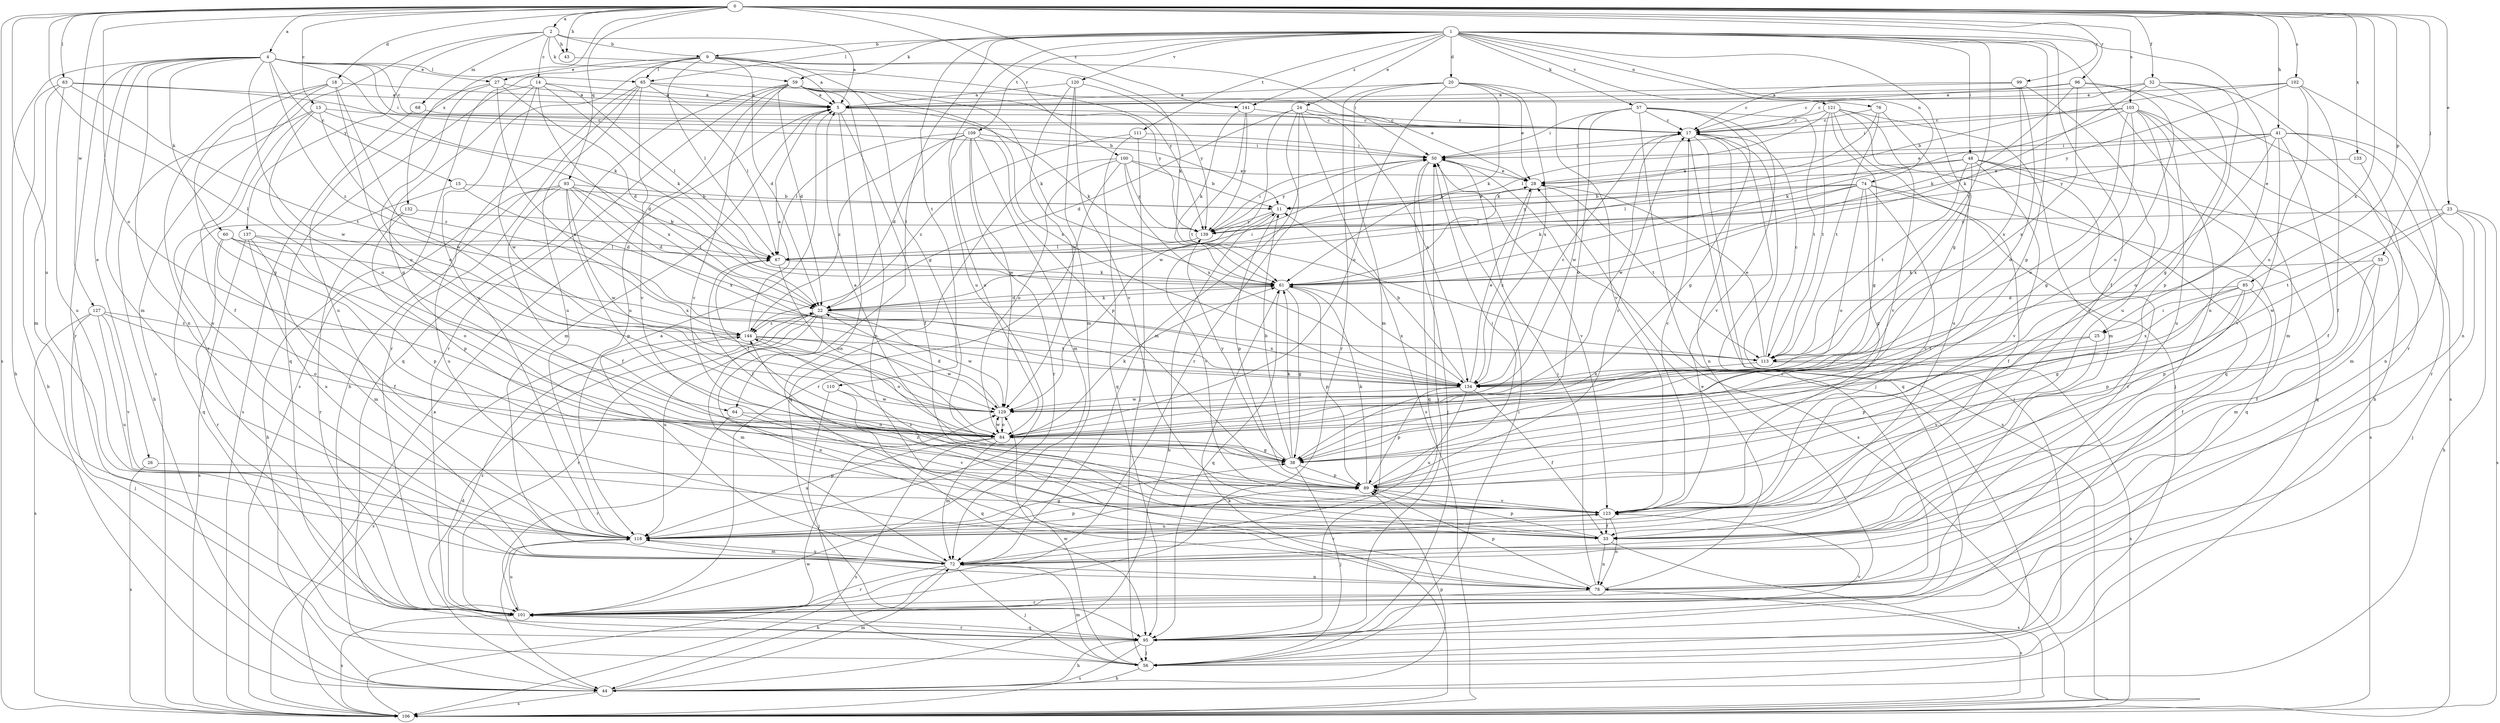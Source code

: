 strict digraph  {
0;
1;
2;
4;
5;
9;
11;
13;
14;
15;
17;
18;
20;
22;
23;
24;
25;
26;
27;
28;
32;
33;
38;
41;
43;
44;
48;
50;
55;
56;
57;
59;
60;
61;
63;
64;
65;
67;
68;
72;
74;
76;
78;
84;
85;
89;
93;
95;
96;
99;
100;
101;
102;
103;
106;
109;
110;
111;
113;
118;
120;
121;
123;
127;
129;
132;
133;
134;
137;
139;
141;
144;
0 -> 2  [label=a];
0 -> 4  [label=a];
0 -> 13  [label=c];
0 -> 18  [label=d];
0 -> 23  [label=e];
0 -> 32  [label=f];
0 -> 41  [label=h];
0 -> 43  [label=h];
0 -> 55  [label=j];
0 -> 63  [label=l];
0 -> 64  [label=l];
0 -> 84  [label=o];
0 -> 85  [label=p];
0 -> 93  [label=q];
0 -> 96  [label=r];
0 -> 99  [label=r];
0 -> 100  [label=r];
0 -> 102  [label=s];
0 -> 103  [label=s];
0 -> 106  [label=s];
0 -> 118  [label=u];
0 -> 127  [label=w];
0 -> 132  [label=x];
0 -> 133  [label=x];
0 -> 134  [label=x];
0 -> 141  [label=z];
1 -> 9  [label=b];
1 -> 20  [label=d];
1 -> 24  [label=e];
1 -> 25  [label=e];
1 -> 33  [label=f];
1 -> 38  [label=g];
1 -> 48  [label=i];
1 -> 57  [label=k];
1 -> 59  [label=k];
1 -> 64  [label=l];
1 -> 65  [label=l];
1 -> 74  [label=n];
1 -> 76  [label=n];
1 -> 78  [label=n];
1 -> 89  [label=p];
1 -> 109  [label=t];
1 -> 110  [label=t];
1 -> 111  [label=t];
1 -> 113  [label=t];
1 -> 118  [label=u];
1 -> 120  [label=v];
1 -> 121  [label=v];
1 -> 141  [label=z];
2 -> 5  [label=a];
2 -> 9  [label=b];
2 -> 14  [label=c];
2 -> 43  [label=h];
2 -> 59  [label=k];
2 -> 68  [label=m];
2 -> 106  [label=s];
2 -> 137  [label=y];
4 -> 15  [label=c];
4 -> 17  [label=c];
4 -> 26  [label=e];
4 -> 27  [label=e];
4 -> 44  [label=h];
4 -> 50  [label=i];
4 -> 60  [label=k];
4 -> 61  [label=k];
4 -> 65  [label=l];
4 -> 72  [label=m];
4 -> 78  [label=n];
4 -> 101  [label=r];
4 -> 129  [label=w];
4 -> 144  [label=z];
5 -> 17  [label=c];
5 -> 33  [label=f];
5 -> 61  [label=k];
5 -> 72  [label=m];
5 -> 78  [label=n];
9 -> 5  [label=a];
9 -> 22  [label=d];
9 -> 27  [label=e];
9 -> 38  [label=g];
9 -> 50  [label=i];
9 -> 61  [label=k];
9 -> 65  [label=l];
9 -> 67  [label=l];
9 -> 106  [label=s];
9 -> 118  [label=u];
11 -> 28  [label=e];
11 -> 89  [label=p];
11 -> 123  [label=v];
11 -> 139  [label=y];
13 -> 17  [label=c];
13 -> 22  [label=d];
13 -> 44  [label=h];
13 -> 84  [label=o];
13 -> 118  [label=u];
13 -> 144  [label=z];
14 -> 5  [label=a];
14 -> 38  [label=g];
14 -> 61  [label=k];
14 -> 67  [label=l];
14 -> 95  [label=q];
14 -> 129  [label=w];
14 -> 134  [label=x];
15 -> 11  [label=b];
15 -> 22  [label=d];
15 -> 95  [label=q];
17 -> 50  [label=i];
17 -> 56  [label=j];
17 -> 78  [label=n];
17 -> 95  [label=q];
17 -> 106  [label=s];
17 -> 129  [label=w];
18 -> 5  [label=a];
18 -> 33  [label=f];
18 -> 38  [label=g];
18 -> 84  [label=o];
18 -> 101  [label=r];
18 -> 129  [label=w];
20 -> 5  [label=a];
20 -> 28  [label=e];
20 -> 61  [label=k];
20 -> 72  [label=m];
20 -> 84  [label=o];
20 -> 101  [label=r];
20 -> 123  [label=v];
20 -> 134  [label=x];
22 -> 50  [label=i];
22 -> 61  [label=k];
22 -> 72  [label=m];
22 -> 78  [label=n];
22 -> 101  [label=r];
22 -> 118  [label=u];
22 -> 129  [label=w];
22 -> 134  [label=x];
22 -> 144  [label=z];
23 -> 44  [label=h];
23 -> 56  [label=j];
23 -> 106  [label=s];
23 -> 113  [label=t];
23 -> 129  [label=w];
23 -> 139  [label=y];
24 -> 17  [label=c];
24 -> 22  [label=d];
24 -> 72  [label=m];
24 -> 101  [label=r];
24 -> 106  [label=s];
24 -> 129  [label=w];
24 -> 134  [label=x];
25 -> 89  [label=p];
25 -> 113  [label=t];
25 -> 123  [label=v];
26 -> 89  [label=p];
26 -> 106  [label=s];
27 -> 5  [label=a];
27 -> 22  [label=d];
27 -> 84  [label=o];
27 -> 118  [label=u];
27 -> 134  [label=x];
28 -> 11  [label=b];
28 -> 113  [label=t];
28 -> 134  [label=x];
32 -> 5  [label=a];
32 -> 17  [label=c];
32 -> 38  [label=g];
32 -> 61  [label=k];
32 -> 89  [label=p];
32 -> 101  [label=r];
33 -> 78  [label=n];
33 -> 89  [label=p];
33 -> 106  [label=s];
33 -> 144  [label=z];
38 -> 5  [label=a];
38 -> 11  [label=b];
38 -> 56  [label=j];
38 -> 61  [label=k];
38 -> 89  [label=p];
38 -> 139  [label=y];
41 -> 28  [label=e];
41 -> 33  [label=f];
41 -> 50  [label=i];
41 -> 78  [label=n];
41 -> 84  [label=o];
41 -> 101  [label=r];
41 -> 123  [label=v];
41 -> 139  [label=y];
43 -> 139  [label=y];
44 -> 11  [label=b];
44 -> 22  [label=d];
44 -> 72  [label=m];
44 -> 89  [label=p];
44 -> 106  [label=s];
48 -> 28  [label=e];
48 -> 67  [label=l];
48 -> 95  [label=q];
48 -> 101  [label=r];
48 -> 106  [label=s];
48 -> 113  [label=t];
48 -> 123  [label=v];
48 -> 134  [label=x];
50 -> 28  [label=e];
50 -> 56  [label=j];
50 -> 95  [label=q];
50 -> 106  [label=s];
50 -> 123  [label=v];
50 -> 139  [label=y];
55 -> 33  [label=f];
55 -> 61  [label=k];
55 -> 72  [label=m];
55 -> 89  [label=p];
56 -> 44  [label=h];
56 -> 50  [label=i];
56 -> 72  [label=m];
56 -> 129  [label=w];
57 -> 17  [label=c];
57 -> 38  [label=g];
57 -> 50  [label=i];
57 -> 56  [label=j];
57 -> 84  [label=o];
57 -> 113  [label=t];
57 -> 123  [label=v];
57 -> 129  [label=w];
59 -> 5  [label=a];
59 -> 22  [label=d];
59 -> 61  [label=k];
59 -> 78  [label=n];
59 -> 95  [label=q];
59 -> 101  [label=r];
59 -> 118  [label=u];
59 -> 123  [label=v];
59 -> 134  [label=x];
59 -> 139  [label=y];
60 -> 33  [label=f];
60 -> 67  [label=l];
60 -> 84  [label=o];
60 -> 101  [label=r];
60 -> 134  [label=x];
61 -> 22  [label=d];
61 -> 38  [label=g];
61 -> 89  [label=p];
61 -> 95  [label=q];
61 -> 134  [label=x];
63 -> 5  [label=a];
63 -> 11  [label=b];
63 -> 44  [label=h];
63 -> 72  [label=m];
63 -> 113  [label=t];
63 -> 118  [label=u];
64 -> 84  [label=o];
64 -> 101  [label=r];
64 -> 123  [label=v];
65 -> 5  [label=a];
65 -> 28  [label=e];
65 -> 44  [label=h];
65 -> 67  [label=l];
65 -> 101  [label=r];
65 -> 118  [label=u];
65 -> 123  [label=v];
67 -> 61  [label=k];
67 -> 84  [label=o];
68 -> 17  [label=c];
68 -> 106  [label=s];
72 -> 5  [label=a];
72 -> 44  [label=h];
72 -> 56  [label=j];
72 -> 78  [label=n];
72 -> 101  [label=r];
72 -> 118  [label=u];
72 -> 123  [label=v];
74 -> 11  [label=b];
74 -> 33  [label=f];
74 -> 38  [label=g];
74 -> 61  [label=k];
74 -> 67  [label=l];
74 -> 84  [label=o];
74 -> 95  [label=q];
74 -> 123  [label=v];
74 -> 139  [label=y];
76 -> 17  [label=c];
76 -> 61  [label=k];
76 -> 113  [label=t];
76 -> 118  [label=u];
78 -> 28  [label=e];
78 -> 50  [label=i];
78 -> 89  [label=p];
78 -> 101  [label=r];
78 -> 106  [label=s];
84 -> 38  [label=g];
84 -> 61  [label=k];
84 -> 67  [label=l];
84 -> 72  [label=m];
84 -> 106  [label=s];
84 -> 118  [label=u];
84 -> 129  [label=w];
85 -> 22  [label=d];
85 -> 33  [label=f];
85 -> 38  [label=g];
85 -> 89  [label=p];
85 -> 134  [label=x];
85 -> 25  [label=i];
89 -> 17  [label=c];
89 -> 50  [label=i];
89 -> 61  [label=k];
89 -> 67  [label=l];
89 -> 123  [label=v];
93 -> 11  [label=b];
93 -> 22  [label=d];
93 -> 33  [label=f];
93 -> 44  [label=h];
93 -> 67  [label=l];
93 -> 89  [label=p];
93 -> 118  [label=u];
93 -> 129  [label=w];
93 -> 134  [label=x];
95 -> 44  [label=h];
95 -> 50  [label=i];
95 -> 56  [label=j];
95 -> 101  [label=r];
95 -> 106  [label=s];
95 -> 123  [label=v];
96 -> 5  [label=a];
96 -> 17  [label=c];
96 -> 61  [label=k];
96 -> 84  [label=o];
96 -> 106  [label=s];
96 -> 134  [label=x];
99 -> 5  [label=a];
99 -> 17  [label=c];
99 -> 84  [label=o];
99 -> 118  [label=u];
99 -> 134  [label=x];
100 -> 11  [label=b];
100 -> 28  [label=e];
100 -> 84  [label=o];
100 -> 95  [label=q];
100 -> 101  [label=r];
100 -> 134  [label=x];
100 -> 139  [label=y];
101 -> 17  [label=c];
101 -> 95  [label=q];
101 -> 106  [label=s];
101 -> 118  [label=u];
101 -> 144  [label=z];
102 -> 5  [label=a];
102 -> 11  [label=b];
102 -> 33  [label=f];
102 -> 78  [label=n];
102 -> 84  [label=o];
102 -> 139  [label=y];
103 -> 17  [label=c];
103 -> 38  [label=g];
103 -> 44  [label=h];
103 -> 50  [label=i];
103 -> 61  [label=k];
103 -> 72  [label=m];
103 -> 84  [label=o];
103 -> 118  [label=u];
103 -> 123  [label=v];
106 -> 5  [label=a];
106 -> 61  [label=k];
106 -> 129  [label=w];
109 -> 22  [label=d];
109 -> 50  [label=i];
109 -> 67  [label=l];
109 -> 72  [label=m];
109 -> 84  [label=o];
109 -> 89  [label=p];
109 -> 101  [label=r];
109 -> 129  [label=w];
109 -> 144  [label=z];
110 -> 56  [label=j];
110 -> 95  [label=q];
110 -> 129  [label=w];
111 -> 50  [label=i];
111 -> 56  [label=j];
111 -> 95  [label=q];
111 -> 144  [label=z];
113 -> 17  [label=c];
113 -> 28  [label=e];
113 -> 106  [label=s];
113 -> 134  [label=x];
118 -> 38  [label=g];
118 -> 44  [label=h];
118 -> 72  [label=m];
118 -> 89  [label=p];
120 -> 5  [label=a];
120 -> 72  [label=m];
120 -> 123  [label=v];
120 -> 129  [label=w];
120 -> 139  [label=y];
121 -> 17  [label=c];
121 -> 38  [label=g];
121 -> 56  [label=j];
121 -> 67  [label=l];
121 -> 72  [label=m];
121 -> 95  [label=q];
121 -> 113  [label=t];
121 -> 123  [label=v];
123 -> 17  [label=c];
123 -> 33  [label=f];
123 -> 78  [label=n];
123 -> 118  [label=u];
123 -> 144  [label=z];
127 -> 56  [label=j];
127 -> 84  [label=o];
127 -> 106  [label=s];
127 -> 118  [label=u];
127 -> 123  [label=v];
127 -> 144  [label=z];
129 -> 22  [label=d];
129 -> 84  [label=o];
132 -> 89  [label=p];
132 -> 101  [label=r];
132 -> 139  [label=y];
133 -> 28  [label=e];
133 -> 72  [label=m];
134 -> 11  [label=b];
134 -> 17  [label=c];
134 -> 28  [label=e];
134 -> 33  [label=f];
134 -> 89  [label=p];
134 -> 118  [label=u];
134 -> 129  [label=w];
137 -> 67  [label=l];
137 -> 72  [label=m];
137 -> 89  [label=p];
137 -> 106  [label=s];
137 -> 118  [label=u];
139 -> 50  [label=i];
139 -> 67  [label=l];
141 -> 17  [label=c];
141 -> 61  [label=k];
141 -> 113  [label=t];
141 -> 139  [label=y];
144 -> 5  [label=a];
144 -> 84  [label=o];
144 -> 106  [label=s];
144 -> 113  [label=t];
144 -> 129  [label=w];
}
